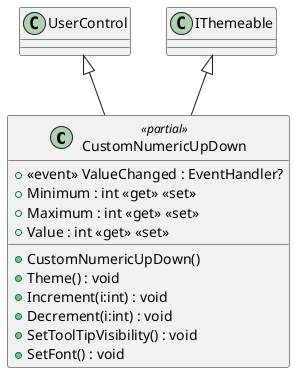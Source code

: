 @startuml
class CustomNumericUpDown <<partial>> {
    +  <<event>> ValueChanged : EventHandler? 
    + CustomNumericUpDown()
    + Theme() : void
    + Minimum : int <<get>> <<set>>
    + Maximum : int <<get>> <<set>>
    + Value : int <<get>> <<set>>
    + Increment(i:int) : void
    + Decrement(i:int) : void
    + SetToolTipVisibility() : void
    + SetFont() : void
}
UserControl <|-- CustomNumericUpDown
IThemeable <|-- CustomNumericUpDown
@enduml
